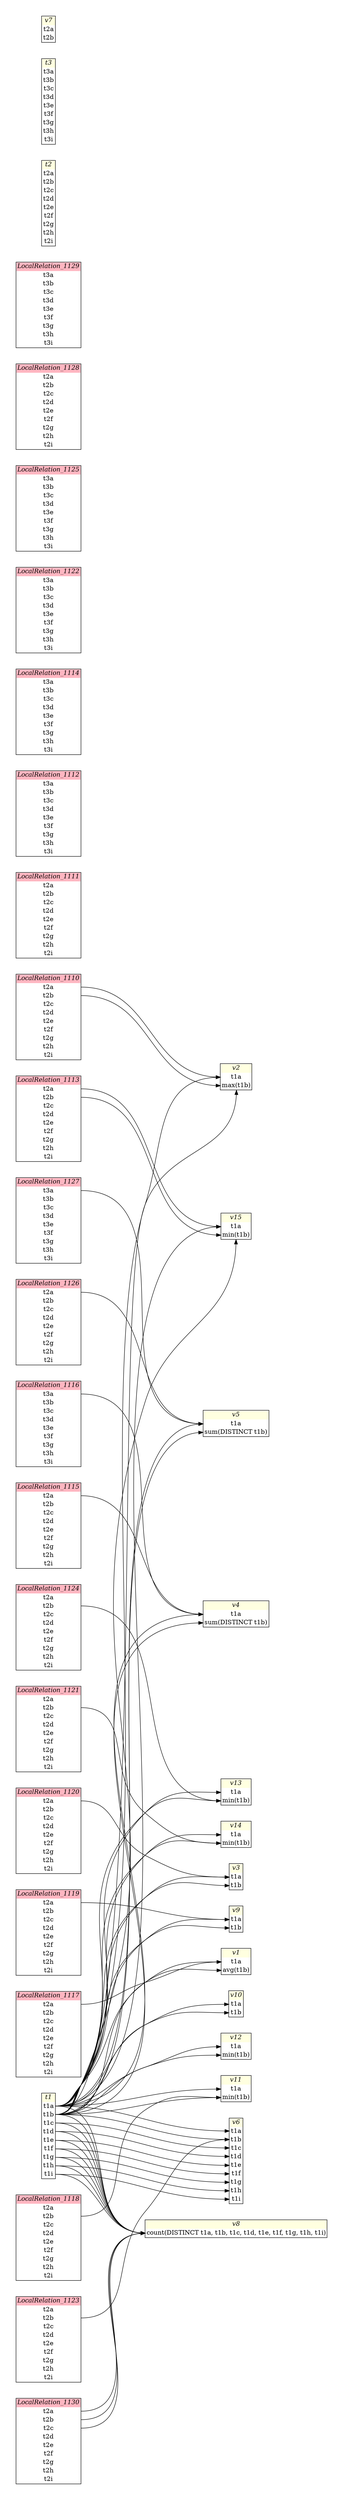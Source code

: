 // Automatically generated by SQLFlowTestSuite


digraph {
  graph [pad="0.5", nodesep="0.5", ranksep="2", fontname="Helvetica"];
  node [shape=plain]
  rankdir=LR;

  
"LocalRelation_1110" [label=<
<table border="1" cellborder="0" cellspacing="0">
  <tr><td bgcolor="lightpink" port="nodeName"><i>LocalRelation_1110</i></td></tr>
  <tr><td port="0">t2a</td></tr>
<tr><td port="1">t2b</td></tr>
<tr><td port="2">t2c</td></tr>
<tr><td port="3">t2d</td></tr>
<tr><td port="4">t2e</td></tr>
<tr><td port="5">t2f</td></tr>
<tr><td port="6">t2g</td></tr>
<tr><td port="7">t2h</td></tr>
<tr><td port="8">t2i</td></tr>
</table>>];
     

"LocalRelation_1111" [label=<
<table border="1" cellborder="0" cellspacing="0">
  <tr><td bgcolor="lightpink" port="nodeName"><i>LocalRelation_1111</i></td></tr>
  <tr><td port="0">t2a</td></tr>
<tr><td port="1">t2b</td></tr>
<tr><td port="2">t2c</td></tr>
<tr><td port="3">t2d</td></tr>
<tr><td port="4">t2e</td></tr>
<tr><td port="5">t2f</td></tr>
<tr><td port="6">t2g</td></tr>
<tr><td port="7">t2h</td></tr>
<tr><td port="8">t2i</td></tr>
</table>>];
     

"LocalRelation_1112" [label=<
<table border="1" cellborder="0" cellspacing="0">
  <tr><td bgcolor="lightpink" port="nodeName"><i>LocalRelation_1112</i></td></tr>
  <tr><td port="0">t3a</td></tr>
<tr><td port="1">t3b</td></tr>
<tr><td port="2">t3c</td></tr>
<tr><td port="3">t3d</td></tr>
<tr><td port="4">t3e</td></tr>
<tr><td port="5">t3f</td></tr>
<tr><td port="6">t3g</td></tr>
<tr><td port="7">t3h</td></tr>
<tr><td port="8">t3i</td></tr>
</table>>];
     

"LocalRelation_1113" [label=<
<table border="1" cellborder="0" cellspacing="0">
  <tr><td bgcolor="lightpink" port="nodeName"><i>LocalRelation_1113</i></td></tr>
  <tr><td port="0">t2a</td></tr>
<tr><td port="1">t2b</td></tr>
<tr><td port="2">t2c</td></tr>
<tr><td port="3">t2d</td></tr>
<tr><td port="4">t2e</td></tr>
<tr><td port="5">t2f</td></tr>
<tr><td port="6">t2g</td></tr>
<tr><td port="7">t2h</td></tr>
<tr><td port="8">t2i</td></tr>
</table>>];
     

"LocalRelation_1114" [label=<
<table border="1" cellborder="0" cellspacing="0">
  <tr><td bgcolor="lightpink" port="nodeName"><i>LocalRelation_1114</i></td></tr>
  <tr><td port="0">t3a</td></tr>
<tr><td port="1">t3b</td></tr>
<tr><td port="2">t3c</td></tr>
<tr><td port="3">t3d</td></tr>
<tr><td port="4">t3e</td></tr>
<tr><td port="5">t3f</td></tr>
<tr><td port="6">t3g</td></tr>
<tr><td port="7">t3h</td></tr>
<tr><td port="8">t3i</td></tr>
</table>>];
     

"LocalRelation_1115" [label=<
<table border="1" cellborder="0" cellspacing="0">
  <tr><td bgcolor="lightpink" port="nodeName"><i>LocalRelation_1115</i></td></tr>
  <tr><td port="0">t2a</td></tr>
<tr><td port="1">t2b</td></tr>
<tr><td port="2">t2c</td></tr>
<tr><td port="3">t2d</td></tr>
<tr><td port="4">t2e</td></tr>
<tr><td port="5">t2f</td></tr>
<tr><td port="6">t2g</td></tr>
<tr><td port="7">t2h</td></tr>
<tr><td port="8">t2i</td></tr>
</table>>];
     

"LocalRelation_1116" [label=<
<table border="1" cellborder="0" cellspacing="0">
  <tr><td bgcolor="lightpink" port="nodeName"><i>LocalRelation_1116</i></td></tr>
  <tr><td port="0">t3a</td></tr>
<tr><td port="1">t3b</td></tr>
<tr><td port="2">t3c</td></tr>
<tr><td port="3">t3d</td></tr>
<tr><td port="4">t3e</td></tr>
<tr><td port="5">t3f</td></tr>
<tr><td port="6">t3g</td></tr>
<tr><td port="7">t3h</td></tr>
<tr><td port="8">t3i</td></tr>
</table>>];
     

"LocalRelation_1117" [label=<
<table border="1" cellborder="0" cellspacing="0">
  <tr><td bgcolor="lightpink" port="nodeName"><i>LocalRelation_1117</i></td></tr>
  <tr><td port="0">t2a</td></tr>
<tr><td port="1">t2b</td></tr>
<tr><td port="2">t2c</td></tr>
<tr><td port="3">t2d</td></tr>
<tr><td port="4">t2e</td></tr>
<tr><td port="5">t2f</td></tr>
<tr><td port="6">t2g</td></tr>
<tr><td port="7">t2h</td></tr>
<tr><td port="8">t2i</td></tr>
</table>>];
     

"LocalRelation_1118" [label=<
<table border="1" cellborder="0" cellspacing="0">
  <tr><td bgcolor="lightpink" port="nodeName"><i>LocalRelation_1118</i></td></tr>
  <tr><td port="0">t2a</td></tr>
<tr><td port="1">t2b</td></tr>
<tr><td port="2">t2c</td></tr>
<tr><td port="3">t2d</td></tr>
<tr><td port="4">t2e</td></tr>
<tr><td port="5">t2f</td></tr>
<tr><td port="6">t2g</td></tr>
<tr><td port="7">t2h</td></tr>
<tr><td port="8">t2i</td></tr>
</table>>];
     

"LocalRelation_1119" [label=<
<table border="1" cellborder="0" cellspacing="0">
  <tr><td bgcolor="lightpink" port="nodeName"><i>LocalRelation_1119</i></td></tr>
  <tr><td port="0">t2a</td></tr>
<tr><td port="1">t2b</td></tr>
<tr><td port="2">t2c</td></tr>
<tr><td port="3">t2d</td></tr>
<tr><td port="4">t2e</td></tr>
<tr><td port="5">t2f</td></tr>
<tr><td port="6">t2g</td></tr>
<tr><td port="7">t2h</td></tr>
<tr><td port="8">t2i</td></tr>
</table>>];
     

"LocalRelation_1120" [label=<
<table border="1" cellborder="0" cellspacing="0">
  <tr><td bgcolor="lightpink" port="nodeName"><i>LocalRelation_1120</i></td></tr>
  <tr><td port="0">t2a</td></tr>
<tr><td port="1">t2b</td></tr>
<tr><td port="2">t2c</td></tr>
<tr><td port="3">t2d</td></tr>
<tr><td port="4">t2e</td></tr>
<tr><td port="5">t2f</td></tr>
<tr><td port="6">t2g</td></tr>
<tr><td port="7">t2h</td></tr>
<tr><td port="8">t2i</td></tr>
</table>>];
     

"LocalRelation_1121" [label=<
<table border="1" cellborder="0" cellspacing="0">
  <tr><td bgcolor="lightpink" port="nodeName"><i>LocalRelation_1121</i></td></tr>
  <tr><td port="0">t2a</td></tr>
<tr><td port="1">t2b</td></tr>
<tr><td port="2">t2c</td></tr>
<tr><td port="3">t2d</td></tr>
<tr><td port="4">t2e</td></tr>
<tr><td port="5">t2f</td></tr>
<tr><td port="6">t2g</td></tr>
<tr><td port="7">t2h</td></tr>
<tr><td port="8">t2i</td></tr>
</table>>];
     

"LocalRelation_1122" [label=<
<table border="1" cellborder="0" cellspacing="0">
  <tr><td bgcolor="lightpink" port="nodeName"><i>LocalRelation_1122</i></td></tr>
  <tr><td port="0">t3a</td></tr>
<tr><td port="1">t3b</td></tr>
<tr><td port="2">t3c</td></tr>
<tr><td port="3">t3d</td></tr>
<tr><td port="4">t3e</td></tr>
<tr><td port="5">t3f</td></tr>
<tr><td port="6">t3g</td></tr>
<tr><td port="7">t3h</td></tr>
<tr><td port="8">t3i</td></tr>
</table>>];
     

"LocalRelation_1123" [label=<
<table border="1" cellborder="0" cellspacing="0">
  <tr><td bgcolor="lightpink" port="nodeName"><i>LocalRelation_1123</i></td></tr>
  <tr><td port="0">t2a</td></tr>
<tr><td port="1">t2b</td></tr>
<tr><td port="2">t2c</td></tr>
<tr><td port="3">t2d</td></tr>
<tr><td port="4">t2e</td></tr>
<tr><td port="5">t2f</td></tr>
<tr><td port="6">t2g</td></tr>
<tr><td port="7">t2h</td></tr>
<tr><td port="8">t2i</td></tr>
</table>>];
     

"LocalRelation_1124" [label=<
<table border="1" cellborder="0" cellspacing="0">
  <tr><td bgcolor="lightpink" port="nodeName"><i>LocalRelation_1124</i></td></tr>
  <tr><td port="0">t2a</td></tr>
<tr><td port="1">t2b</td></tr>
<tr><td port="2">t2c</td></tr>
<tr><td port="3">t2d</td></tr>
<tr><td port="4">t2e</td></tr>
<tr><td port="5">t2f</td></tr>
<tr><td port="6">t2g</td></tr>
<tr><td port="7">t2h</td></tr>
<tr><td port="8">t2i</td></tr>
</table>>];
     

"LocalRelation_1125" [label=<
<table border="1" cellborder="0" cellspacing="0">
  <tr><td bgcolor="lightpink" port="nodeName"><i>LocalRelation_1125</i></td></tr>
  <tr><td port="0">t3a</td></tr>
<tr><td port="1">t3b</td></tr>
<tr><td port="2">t3c</td></tr>
<tr><td port="3">t3d</td></tr>
<tr><td port="4">t3e</td></tr>
<tr><td port="5">t3f</td></tr>
<tr><td port="6">t3g</td></tr>
<tr><td port="7">t3h</td></tr>
<tr><td port="8">t3i</td></tr>
</table>>];
     

"LocalRelation_1126" [label=<
<table border="1" cellborder="0" cellspacing="0">
  <tr><td bgcolor="lightpink" port="nodeName"><i>LocalRelation_1126</i></td></tr>
  <tr><td port="0">t2a</td></tr>
<tr><td port="1">t2b</td></tr>
<tr><td port="2">t2c</td></tr>
<tr><td port="3">t2d</td></tr>
<tr><td port="4">t2e</td></tr>
<tr><td port="5">t2f</td></tr>
<tr><td port="6">t2g</td></tr>
<tr><td port="7">t2h</td></tr>
<tr><td port="8">t2i</td></tr>
</table>>];
     

"LocalRelation_1127" [label=<
<table border="1" cellborder="0" cellspacing="0">
  <tr><td bgcolor="lightpink" port="nodeName"><i>LocalRelation_1127</i></td></tr>
  <tr><td port="0">t3a</td></tr>
<tr><td port="1">t3b</td></tr>
<tr><td port="2">t3c</td></tr>
<tr><td port="3">t3d</td></tr>
<tr><td port="4">t3e</td></tr>
<tr><td port="5">t3f</td></tr>
<tr><td port="6">t3g</td></tr>
<tr><td port="7">t3h</td></tr>
<tr><td port="8">t3i</td></tr>
</table>>];
     

"LocalRelation_1128" [label=<
<table border="1" cellborder="0" cellspacing="0">
  <tr><td bgcolor="lightpink" port="nodeName"><i>LocalRelation_1128</i></td></tr>
  <tr><td port="0">t2a</td></tr>
<tr><td port="1">t2b</td></tr>
<tr><td port="2">t2c</td></tr>
<tr><td port="3">t2d</td></tr>
<tr><td port="4">t2e</td></tr>
<tr><td port="5">t2f</td></tr>
<tr><td port="6">t2g</td></tr>
<tr><td port="7">t2h</td></tr>
<tr><td port="8">t2i</td></tr>
</table>>];
     

"LocalRelation_1129" [label=<
<table border="1" cellborder="0" cellspacing="0">
  <tr><td bgcolor="lightpink" port="nodeName"><i>LocalRelation_1129</i></td></tr>
  <tr><td port="0">t3a</td></tr>
<tr><td port="1">t3b</td></tr>
<tr><td port="2">t3c</td></tr>
<tr><td port="3">t3d</td></tr>
<tr><td port="4">t3e</td></tr>
<tr><td port="5">t3f</td></tr>
<tr><td port="6">t3g</td></tr>
<tr><td port="7">t3h</td></tr>
<tr><td port="8">t3i</td></tr>
</table>>];
     

"LocalRelation_1130" [label=<
<table border="1" cellborder="0" cellspacing="0">
  <tr><td bgcolor="lightpink" port="nodeName"><i>LocalRelation_1130</i></td></tr>
  <tr><td port="0">t2a</td></tr>
<tr><td port="1">t2b</td></tr>
<tr><td port="2">t2c</td></tr>
<tr><td port="3">t2d</td></tr>
<tr><td port="4">t2e</td></tr>
<tr><td port="5">t2f</td></tr>
<tr><td port="6">t2g</td></tr>
<tr><td port="7">t2h</td></tr>
<tr><td port="8">t2i</td></tr>
</table>>];
     

"t1" [label=<
<table border="1" cellborder="0" cellspacing="0">
  <tr><td bgcolor="lightyellow" port="nodeName"><i>t1</i></td></tr>
  <tr><td port="0">t1a</td></tr>
<tr><td port="1">t1b</td></tr>
<tr><td port="2">t1c</td></tr>
<tr><td port="3">t1d</td></tr>
<tr><td port="4">t1e</td></tr>
<tr><td port="5">t1f</td></tr>
<tr><td port="6">t1g</td></tr>
<tr><td port="7">t1h</td></tr>
<tr><td port="8">t1i</td></tr>
</table>>];
     

"t2" [label=<
<table border="1" cellborder="0" cellspacing="0">
  <tr><td bgcolor="lightyellow" port="nodeName"><i>t2</i></td></tr>
  <tr><td port="0">t2a</td></tr>
<tr><td port="1">t2b</td></tr>
<tr><td port="2">t2c</td></tr>
<tr><td port="3">t2d</td></tr>
<tr><td port="4">t2e</td></tr>
<tr><td port="5">t2f</td></tr>
<tr><td port="6">t2g</td></tr>
<tr><td port="7">t2h</td></tr>
<tr><td port="8">t2i</td></tr>
</table>>];
     

"t3" [label=<
<table border="1" cellborder="0" cellspacing="0">
  <tr><td bgcolor="lightyellow" port="nodeName"><i>t3</i></td></tr>
  <tr><td port="0">t3a</td></tr>
<tr><td port="1">t3b</td></tr>
<tr><td port="2">t3c</td></tr>
<tr><td port="3">t3d</td></tr>
<tr><td port="4">t3e</td></tr>
<tr><td port="5">t3f</td></tr>
<tr><td port="6">t3g</td></tr>
<tr><td port="7">t3h</td></tr>
<tr><td port="8">t3i</td></tr>
</table>>];
     

"v1" [label=<
<table border="1" cellborder="0" cellspacing="0">
  <tr><td bgcolor="lightyellow" port="nodeName"><i>v1</i></td></tr>
  <tr><td port="0">t1a</td></tr>
<tr><td port="1">avg(t1b)</td></tr>
</table>>];
     

"v10" [label=<
<table border="1" cellborder="0" cellspacing="0">
  <tr><td bgcolor="lightyellow" port="nodeName"><i>v10</i></td></tr>
  <tr><td port="0">t1a</td></tr>
<tr><td port="1">t1b</td></tr>
</table>>];
     

"v11" [label=<
<table border="1" cellborder="0" cellspacing="0">
  <tr><td bgcolor="lightyellow" port="nodeName"><i>v11</i></td></tr>
  <tr><td port="0">t1a</td></tr>
<tr><td port="1">min(t1b)</td></tr>
</table>>];
     

"v12" [label=<
<table border="1" cellborder="0" cellspacing="0">
  <tr><td bgcolor="lightyellow" port="nodeName"><i>v12</i></td></tr>
  <tr><td port="0">t1a</td></tr>
<tr><td port="1">min(t1b)</td></tr>
</table>>];
     

"v13" [label=<
<table border="1" cellborder="0" cellspacing="0">
  <tr><td bgcolor="lightyellow" port="nodeName"><i>v13</i></td></tr>
  <tr><td port="0">t1a</td></tr>
<tr><td port="1">min(t1b)</td></tr>
</table>>];
     

"v14" [label=<
<table border="1" cellborder="0" cellspacing="0">
  <tr><td bgcolor="lightyellow" port="nodeName"><i>v14</i></td></tr>
  <tr><td port="0">t1a</td></tr>
<tr><td port="1">min(t1b)</td></tr>
</table>>];
     

"v15" [label=<
<table border="1" cellborder="0" cellspacing="0">
  <tr><td bgcolor="lightyellow" port="nodeName"><i>v15</i></td></tr>
  <tr><td port="0">t1a</td></tr>
<tr><td port="1">min(t1b)</td></tr>
</table>>];
     

"v2" [label=<
<table border="1" cellborder="0" cellspacing="0">
  <tr><td bgcolor="lightyellow" port="nodeName"><i>v2</i></td></tr>
  <tr><td port="0">t1a</td></tr>
<tr><td port="1">max(t1b)</td></tr>
</table>>];
     

"v3" [label=<
<table border="1" cellborder="0" cellspacing="0">
  <tr><td bgcolor="lightyellow" port="nodeName"><i>v3</i></td></tr>
  <tr><td port="0">t1a</td></tr>
<tr><td port="1">t1b</td></tr>
</table>>];
     

"v4" [label=<
<table border="1" cellborder="0" cellspacing="0">
  <tr><td bgcolor="lightyellow" port="nodeName"><i>v4</i></td></tr>
  <tr><td port="0">t1a</td></tr>
<tr><td port="1">sum(DISTINCT t1b)</td></tr>
</table>>];
     

"v5" [label=<
<table border="1" cellborder="0" cellspacing="0">
  <tr><td bgcolor="lightyellow" port="nodeName"><i>v5</i></td></tr>
  <tr><td port="0">t1a</td></tr>
<tr><td port="1">sum(DISTINCT t1b)</td></tr>
</table>>];
     

"v6" [label=<
<table border="1" cellborder="0" cellspacing="0">
  <tr><td bgcolor="lightyellow" port="nodeName"><i>v6</i></td></tr>
  <tr><td port="0">t1a</td></tr>
<tr><td port="1">t1b</td></tr>
<tr><td port="2">t1c</td></tr>
<tr><td port="3">t1d</td></tr>
<tr><td port="4">t1e</td></tr>
<tr><td port="5">t1f</td></tr>
<tr><td port="6">t1g</td></tr>
<tr><td port="7">t1h</td></tr>
<tr><td port="8">t1i</td></tr>
</table>>];
     

"v7" [label=<
<table border="1" cellborder="0" cellspacing="0">
  <tr><td bgcolor="lightyellow" port="nodeName"><i>v7</i></td></tr>
  <tr><td port="0">t2a</td></tr>
<tr><td port="1">t2b</td></tr>
</table>>];
     

"v8" [label=<
<table border="1" cellborder="0" cellspacing="0">
  <tr><td bgcolor="lightyellow" port="nodeName"><i>v8</i></td></tr>
  <tr><td port="0">count(DISTINCT t1a, t1b, t1c, t1d, t1e, t1f, t1g, t1h, t1i)</td></tr>
</table>>];
     

"v9" [label=<
<table border="1" cellborder="0" cellspacing="0">
  <tr><td bgcolor="lightyellow" port="nodeName"><i>v9</i></td></tr>
  <tr><td port="0">t1a</td></tr>
<tr><td port="1">t1b</td></tr>
</table>>];
     
  "LocalRelation_1110":0 -> v2:0
"LocalRelation_1110":1 -> v2:1
"LocalRelation_1113":0 -> v15:0
"LocalRelation_1113":1 -> v15:1
"LocalRelation_1115":0 -> v4:0
"LocalRelation_1116":0 -> v4:0
"LocalRelation_1117":0 -> v1:0
"LocalRelation_1118":1 -> v11:1
"LocalRelation_1119":0 -> v9:0
"LocalRelation_1120":0 -> v3:0
"LocalRelation_1121":1 -> v14:1
"LocalRelation_1123":1 -> v6:1
"LocalRelation_1124":1 -> v13:1
"LocalRelation_1126":0 -> v5:0
"LocalRelation_1127":0 -> v5:0
"LocalRelation_1130":0 -> v8:0
"LocalRelation_1130":1 -> v8:0
"LocalRelation_1130":2 -> v8:0
"t1":0 -> v10:0
"t1":0 -> v11:0
"t1":0 -> v12:0
"t1":0 -> v13:0
"t1":0 -> v14:0
"t1":0 -> v15:0
"t1":0 -> v1:0
"t1":0 -> v2:0
"t1":0 -> v3:0
"t1":0 -> v4:0
"t1":0 -> v5:0
"t1":0 -> v6:0
"t1":0 -> v8:0
"t1":0 -> v9:0
"t1":1 -> v10:1
"t1":1 -> v11:1
"t1":1 -> v12:1
"t1":1 -> v13:1
"t1":1 -> v14:1
"t1":1 -> v15:1
"t1":1 -> v1:1
"t1":1 -> v2:1
"t1":1 -> v3:1
"t1":1 -> v4:1
"t1":1 -> v5:1
"t1":1 -> v6:1
"t1":1 -> v8:0
"t1":1 -> v9:1
"t1":2 -> v6:2
"t1":2 -> v8:0
"t1":3 -> v6:3
"t1":3 -> v8:0
"t1":4 -> v6:4
"t1":4 -> v8:0
"t1":5 -> v6:5
"t1":5 -> v8:0
"t1":6 -> v6:6
"t1":6 -> v8:0
"t1":7 -> v6:7
"t1":7 -> v8:0
"t1":8 -> v6:8
"t1":8 -> v8:0
}
       